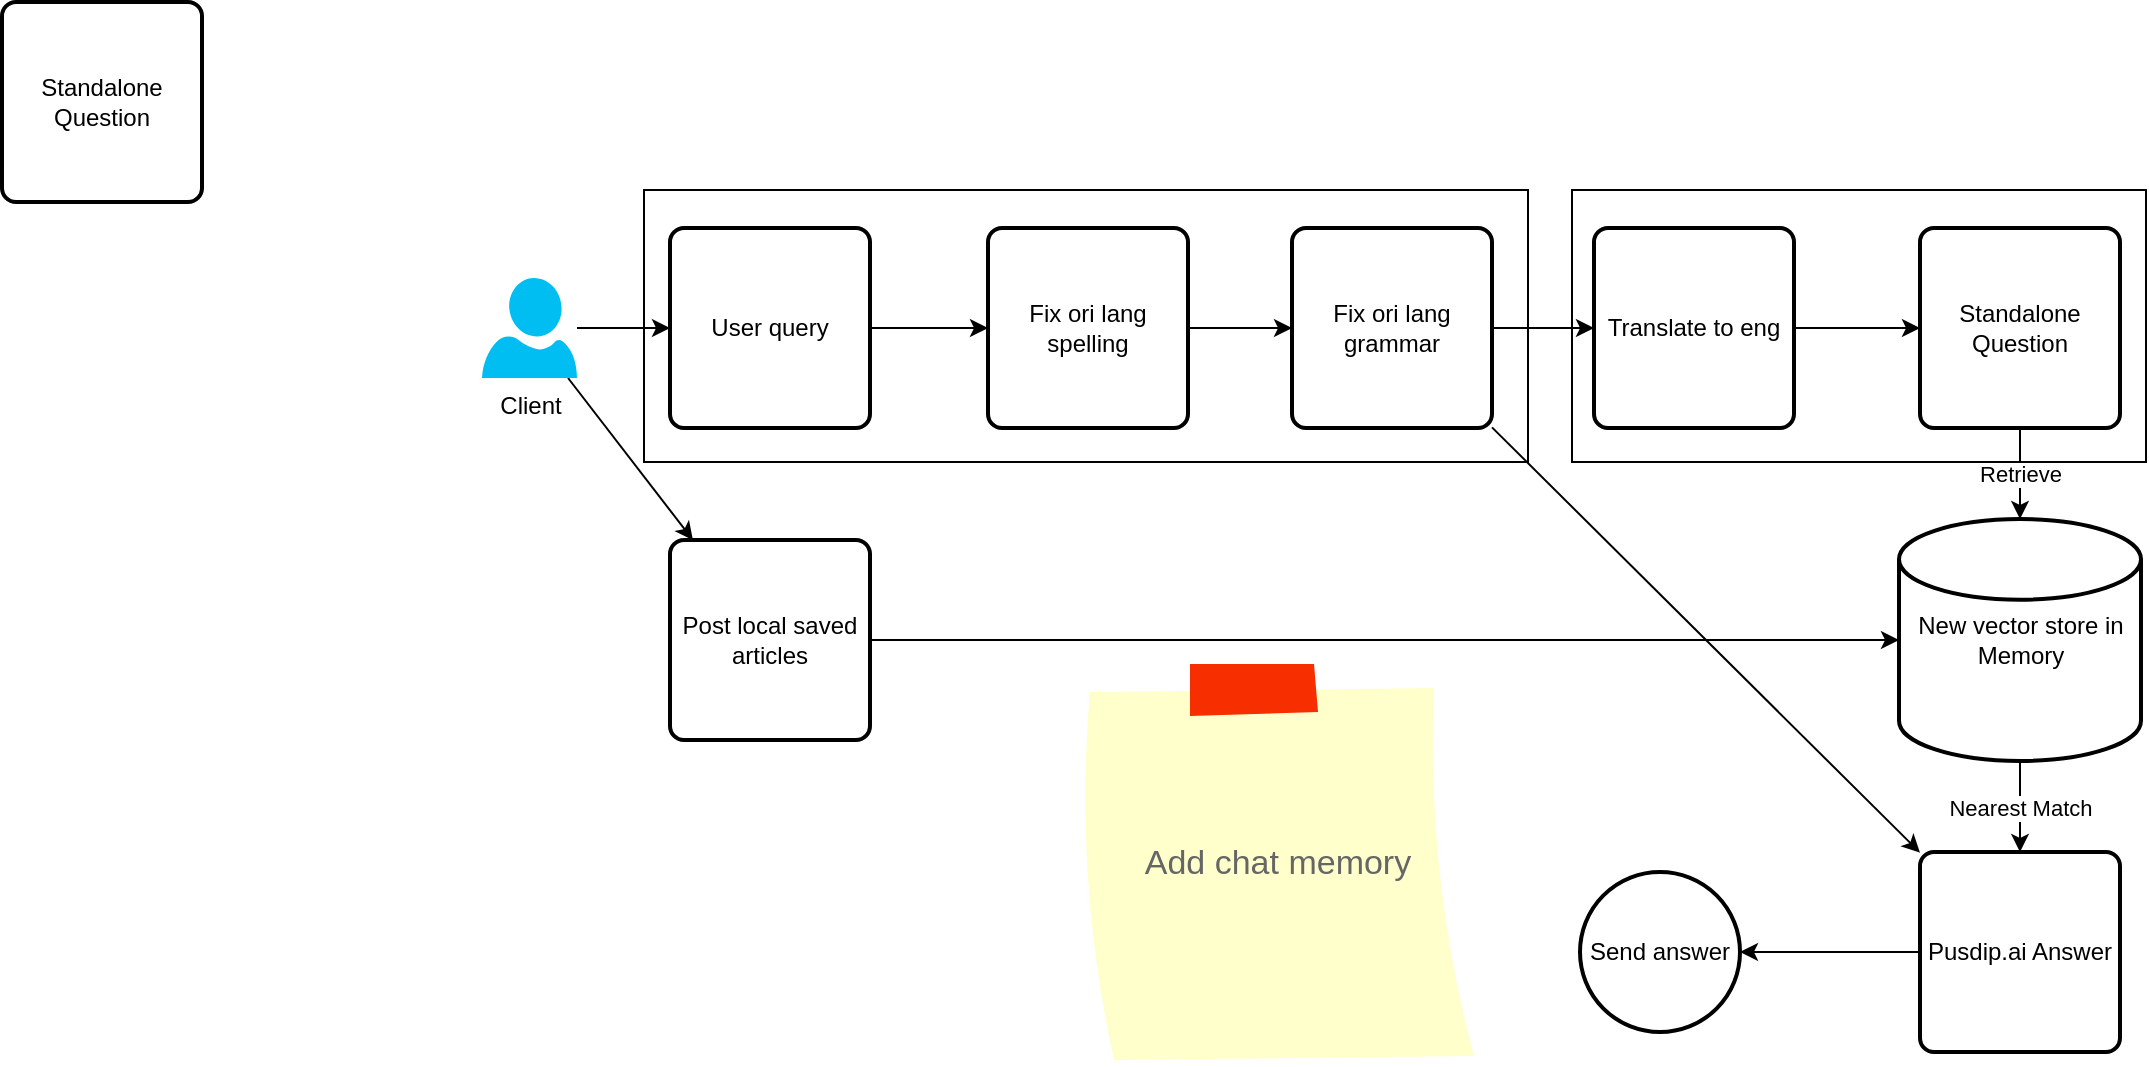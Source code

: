 <mxfile>
    <diagram id="fbcPZumA8seleos42yyH" name="POC">
        <mxGraphModel dx="1782" dy="717" grid="0" gridSize="10" guides="1" tooltips="1" connect="1" arrows="1" fold="1" page="1" pageScale="1" pageWidth="1100" pageHeight="850" math="0" shadow="0">
            <root>
                <mxCell id="0"/>
                <mxCell id="1" parent="0"/>
                <mxCell id="7" style="edgeStyle=none;html=1;" parent="1" source="2" target="3" edge="1">
                    <mxGeometry relative="1" as="geometry"/>
                </mxCell>
                <mxCell id="13" style="edgeStyle=none;html=1;" parent="1" source="2" target="12" edge="1">
                    <mxGeometry relative="1" as="geometry"/>
                </mxCell>
                <mxCell id="2" value="Client" style="verticalLabelPosition=bottom;html=1;verticalAlign=top;align=center;strokeColor=none;fillColor=#00BEF2;shape=mxgraph.azure.user;" parent="1" vertex="1">
                    <mxGeometry x="240" y="425" width="47.5" height="50" as="geometry"/>
                </mxCell>
                <mxCell id="8" style="edgeStyle=none;html=1;" parent="1" source="3" target="6" edge="1">
                    <mxGeometry relative="1" as="geometry"/>
                </mxCell>
                <mxCell id="3" value="User query" style="rounded=1;whiteSpace=wrap;html=1;absoluteArcSize=1;arcSize=14;strokeWidth=2;" parent="1" vertex="1">
                    <mxGeometry x="334" y="400" width="100" height="100" as="geometry"/>
                </mxCell>
                <mxCell id="18" value="" style="edgeStyle=none;html=1;" parent="1" source="4" target="17" edge="1">
                    <mxGeometry relative="1" as="geometry"/>
                </mxCell>
                <mxCell id="4" value="Translate to eng" style="rounded=1;whiteSpace=wrap;html=1;absoluteArcSize=1;arcSize=14;strokeWidth=2;" parent="1" vertex="1">
                    <mxGeometry x="796" y="400" width="100" height="100" as="geometry"/>
                </mxCell>
                <mxCell id="10" style="edgeStyle=none;html=1;" parent="1" source="5" target="4" edge="1">
                    <mxGeometry relative="1" as="geometry"/>
                </mxCell>
                <mxCell id="24" style="edgeStyle=none;html=1;" parent="1" source="5" target="22" edge="1">
                    <mxGeometry relative="1" as="geometry"/>
                </mxCell>
                <mxCell id="5" value="Fix ori lang grammar" style="rounded=1;whiteSpace=wrap;html=1;absoluteArcSize=1;arcSize=14;strokeWidth=2;" parent="1" vertex="1">
                    <mxGeometry x="645" y="400" width="100" height="100" as="geometry"/>
                </mxCell>
                <mxCell id="9" style="edgeStyle=none;html=1;" parent="1" source="6" target="5" edge="1">
                    <mxGeometry relative="1" as="geometry"/>
                </mxCell>
                <mxCell id="6" value="Fix ori lang spelling" style="rounded=1;whiteSpace=wrap;html=1;absoluteArcSize=1;arcSize=14;strokeWidth=2;" parent="1" vertex="1">
                    <mxGeometry x="493" y="400" width="100" height="100" as="geometry"/>
                </mxCell>
                <mxCell id="15" value="" style="edgeStyle=none;html=1;" parent="1" source="12" target="19" edge="1">
                    <mxGeometry relative="1" as="geometry">
                        <mxPoint x="496" y="606" as="targetPoint"/>
                    </mxGeometry>
                </mxCell>
                <mxCell id="12" value="Post local saved articles" style="rounded=1;whiteSpace=wrap;html=1;absoluteArcSize=1;arcSize=14;strokeWidth=2;" parent="1" vertex="1">
                    <mxGeometry x="334" y="556" width="100" height="100" as="geometry"/>
                </mxCell>
                <mxCell id="16" value="Standalone Question" style="rounded=1;whiteSpace=wrap;html=1;absoluteArcSize=1;arcSize=14;strokeWidth=2;" parent="1" vertex="1">
                    <mxGeometry y="287" width="100" height="100" as="geometry"/>
                </mxCell>
                <mxCell id="20" value="Retrieve" style="edgeStyle=none;html=1;" parent="1" source="17" target="19" edge="1">
                    <mxGeometry relative="1" as="geometry"/>
                </mxCell>
                <mxCell id="17" value="Standalone Question" style="rounded=1;whiteSpace=wrap;html=1;absoluteArcSize=1;arcSize=14;strokeWidth=2;" parent="1" vertex="1">
                    <mxGeometry x="959" y="400" width="100" height="100" as="geometry"/>
                </mxCell>
                <mxCell id="23" value="Nearest Match" style="edgeStyle=none;html=1;" parent="1" source="19" target="22" edge="1">
                    <mxGeometry relative="1" as="geometry"/>
                </mxCell>
                <mxCell id="19" value="New vector store in Memory" style="strokeWidth=2;html=1;shape=mxgraph.flowchart.database;whiteSpace=wrap;" parent="1" vertex="1">
                    <mxGeometry x="948.5" y="545.5" width="121" height="121" as="geometry"/>
                </mxCell>
                <mxCell id="26" value="" style="edgeStyle=none;html=1;" parent="1" source="22" target="25" edge="1">
                    <mxGeometry relative="1" as="geometry"/>
                </mxCell>
                <mxCell id="22" value="Pusdip.ai Answer" style="rounded=1;whiteSpace=wrap;html=1;absoluteArcSize=1;arcSize=14;strokeWidth=2;" parent="1" vertex="1">
                    <mxGeometry x="959" y="712" width="100" height="100" as="geometry"/>
                </mxCell>
                <mxCell id="25" value="Send answer" style="ellipse;whiteSpace=wrap;html=1;rounded=1;arcSize=14;strokeWidth=2;" parent="1" vertex="1">
                    <mxGeometry x="789" y="722" width="80" height="80" as="geometry"/>
                </mxCell>
                <mxCell id="27" value="Add chat memory" style="strokeWidth=1;shadow=0;dashed=0;align=center;html=1;shape=mxgraph.mockup.text.stickyNote2;fontColor=#666666;mainText=;fontSize=17;whiteSpace=wrap;fillColor=#ffffcc;strokeColor=#F62E00;" parent="1" vertex="1">
                    <mxGeometry x="538" y="618" width="200" height="200" as="geometry"/>
                </mxCell>
                <mxCell id="28" value="" style="rounded=0;whiteSpace=wrap;html=1;fillColor=none;" vertex="1" parent="1">
                    <mxGeometry x="321" y="381" width="442" height="136" as="geometry"/>
                </mxCell>
                <mxCell id="29" value="" style="rounded=0;whiteSpace=wrap;html=1;fillColor=none;" vertex="1" parent="1">
                    <mxGeometry x="785" y="381" width="287" height="136" as="geometry"/>
                </mxCell>
            </root>
        </mxGraphModel>
    </diagram>
</mxfile>